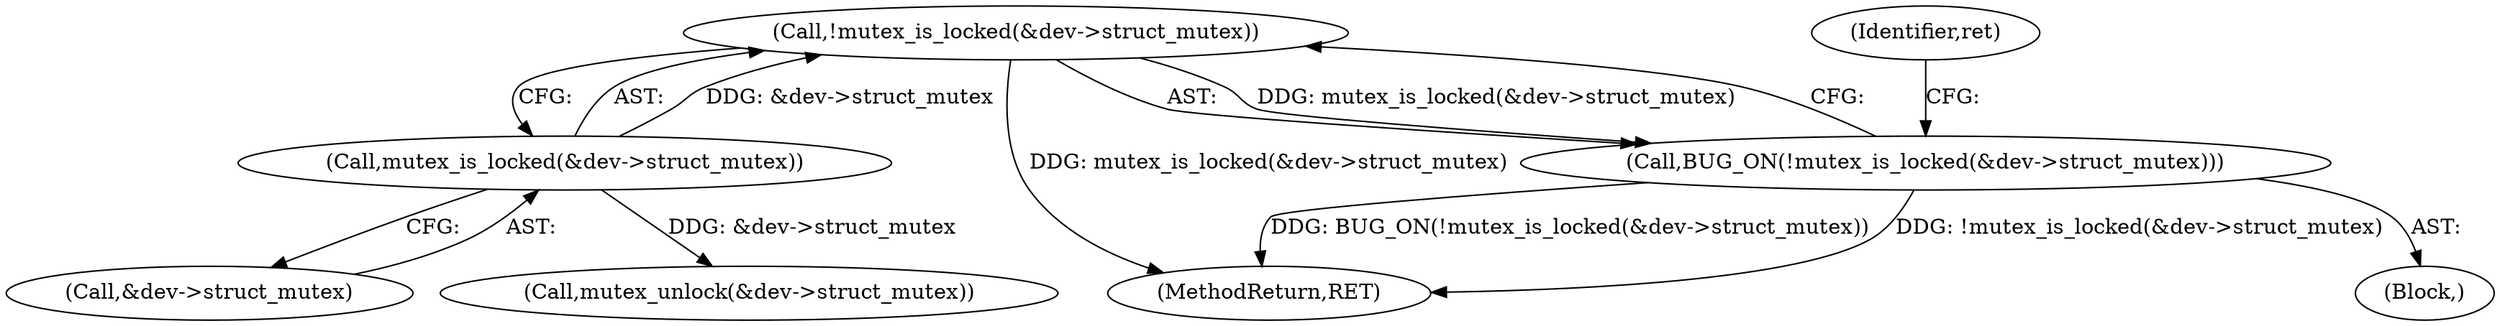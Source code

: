 digraph "0_linux_44afb3a04391a74309d16180d1e4f8386fdfa745@API" {
"1000584" [label="(Call,!mutex_is_locked(&dev->struct_mutex))"];
"1000585" [label="(Call,mutex_is_locked(&dev->struct_mutex))"];
"1000583" [label="(Call,BUG_ON(!mutex_is_locked(&dev->struct_mutex)))"];
"1000834" [label="(MethodReturn,RET)"];
"1000591" [label="(Identifier,ret)"];
"1000586" [label="(Call,&dev->struct_mutex)"];
"1000824" [label="(Call,mutex_unlock(&dev->struct_mutex))"];
"1000569" [label="(Block,)"];
"1000585" [label="(Call,mutex_is_locked(&dev->struct_mutex))"];
"1000583" [label="(Call,BUG_ON(!mutex_is_locked(&dev->struct_mutex)))"];
"1000584" [label="(Call,!mutex_is_locked(&dev->struct_mutex))"];
"1000584" -> "1000583"  [label="AST: "];
"1000584" -> "1000585"  [label="CFG: "];
"1000585" -> "1000584"  [label="AST: "];
"1000583" -> "1000584"  [label="CFG: "];
"1000584" -> "1000834"  [label="DDG: mutex_is_locked(&dev->struct_mutex)"];
"1000584" -> "1000583"  [label="DDG: mutex_is_locked(&dev->struct_mutex)"];
"1000585" -> "1000584"  [label="DDG: &dev->struct_mutex"];
"1000585" -> "1000586"  [label="CFG: "];
"1000586" -> "1000585"  [label="AST: "];
"1000585" -> "1000824"  [label="DDG: &dev->struct_mutex"];
"1000583" -> "1000569"  [label="AST: "];
"1000591" -> "1000583"  [label="CFG: "];
"1000583" -> "1000834"  [label="DDG: BUG_ON(!mutex_is_locked(&dev->struct_mutex))"];
"1000583" -> "1000834"  [label="DDG: !mutex_is_locked(&dev->struct_mutex)"];
}
